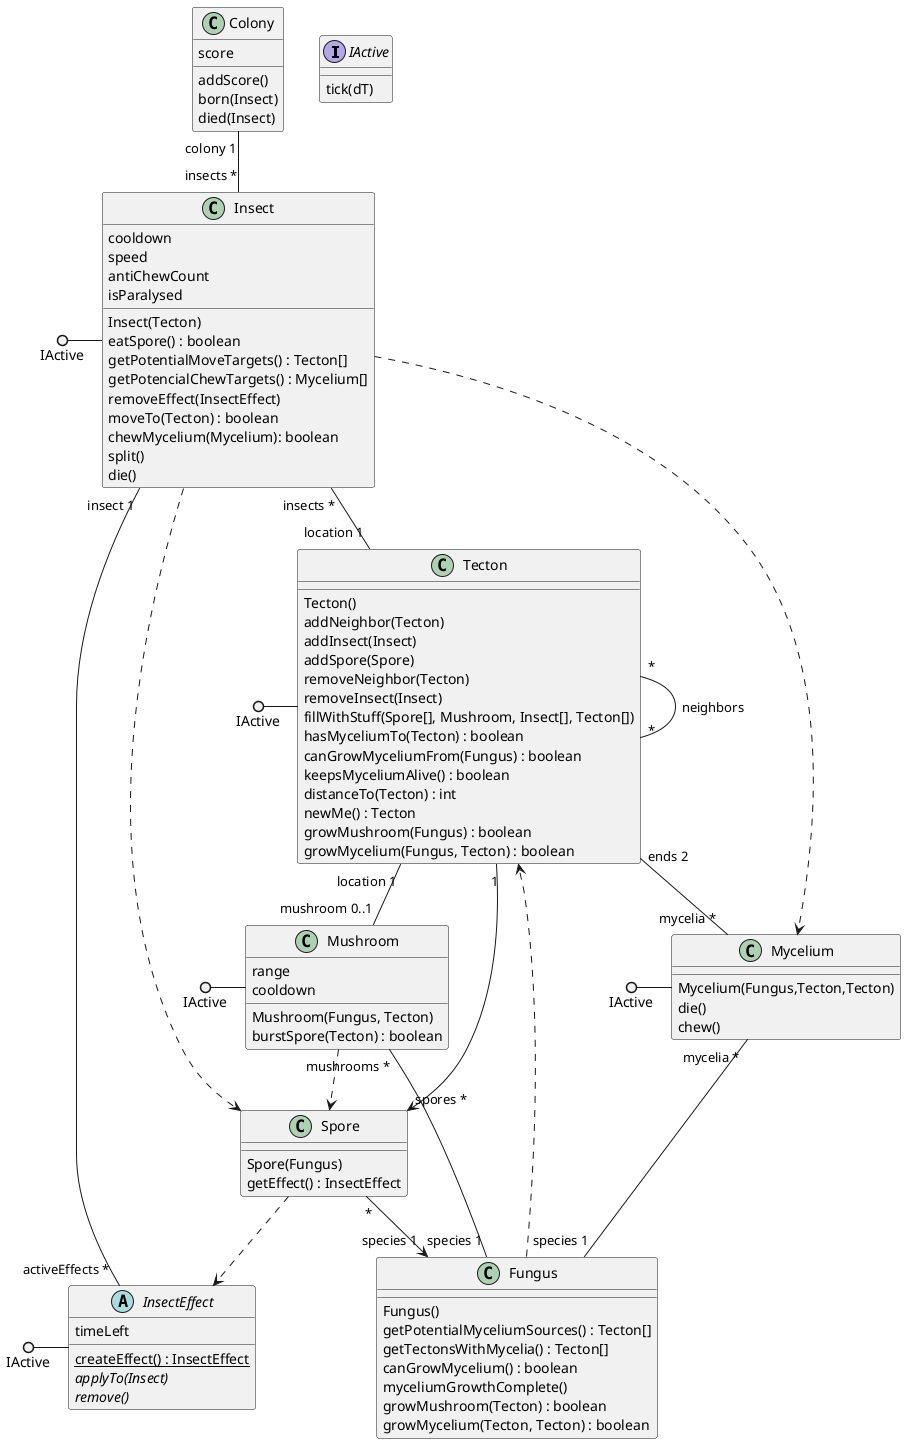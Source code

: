 @startuml classes
interface IActive {
    tick(dT)
}
class Tecton {
    Tecton()
    addNeighbor(Tecton)
    addInsect(Insect)
    addSpore(Spore)
    removeNeighbor(Tecton)
    removeInsect(Insect)
    fillWithStuff(Spore[], Mushroom, Insect[], Tecton[])
    hasMyceliumTo(Tecton) : boolean
    canGrowMyceliumFrom(Fungus) : boolean
    keepsMyceliumAlive() : boolean
    distanceTo(Tecton) : int
    newMe() : Tecton
    growMushroom(Fungus) : boolean
    growMycelium(Fungus, Tecton) : boolean
}
class Fungus {
    Fungus()
    getPotentialMyceliumSources() : Tecton[]
    getTectonsWithMycelia() : Tecton[]
    canGrowMycelium() : boolean
    myceliumGrowthComplete()
    growMushroom(Tecton) : boolean
    growMycelium(Tecton, Tecton) : boolean
}
class Mycelium {
    Mycelium(Fungus,Tecton,Tecton)
    die()
    chew()
}
class Mushroom {
    range
    cooldown
    Mushroom(Fungus, Tecton)
    burstSpore(Tecton) : boolean
}
class Spore {
    Spore(Fungus)
    getEffect() : InsectEffect
}
class Insect {
    cooldown
    speed
    antiChewCount
    isParalysed
    Insect(Tecton)
    eatSpore() : boolean
    getPotentialMoveTargets() : Tecton[]
    getPotencialChewTargets() : Mycelium[]
    removeEffect(InsectEffect)
    moveTo(Tecton) : boolean
    chewMycelium(Mycelium): boolean
    split()
    die()
}
abstract InsectEffect {
    timeLeft
    {static} createEffect() : InsectEffect
    {abstract} applyTo(Insect)
    {abstract} remove()
}

IActive ()- Tecton
IActive ()- Mushroom
IActive ()- Mycelium
IActive ()- Insect
IActive ()- InsectEffect

Tecton "*" -- "*" Tecton : neighbors
Tecton "ends 2" -- "mycelia *" Mycelium
Tecton "1" --> "spores *" Spore
Tecton "location 1" -- "mushroom 0..1" Mushroom

Mycelium "mycelia *" -- "species 1" Fungus
Insect "insect 1" -- "activeEffects *" InsectEffect
Insect "insects *" -- "location 1" Tecton
Fungus "species 1" -- "mushrooms *" Mushroom
Spore "*" --> "species 1" Fungus

Fungus ..> Tecton
Spore ..> InsectEffect
Insect ..> Mycelium
Insect ..> Spore
Mushroom ..> Spore



'Added after view design
'TODO fix this diagram, add missing stuff
class Colony{
    score
    addScore()
    born(Insect)
    died(Insect)
}

Colony "colony 1" -- "insects *" Insect
@enduml